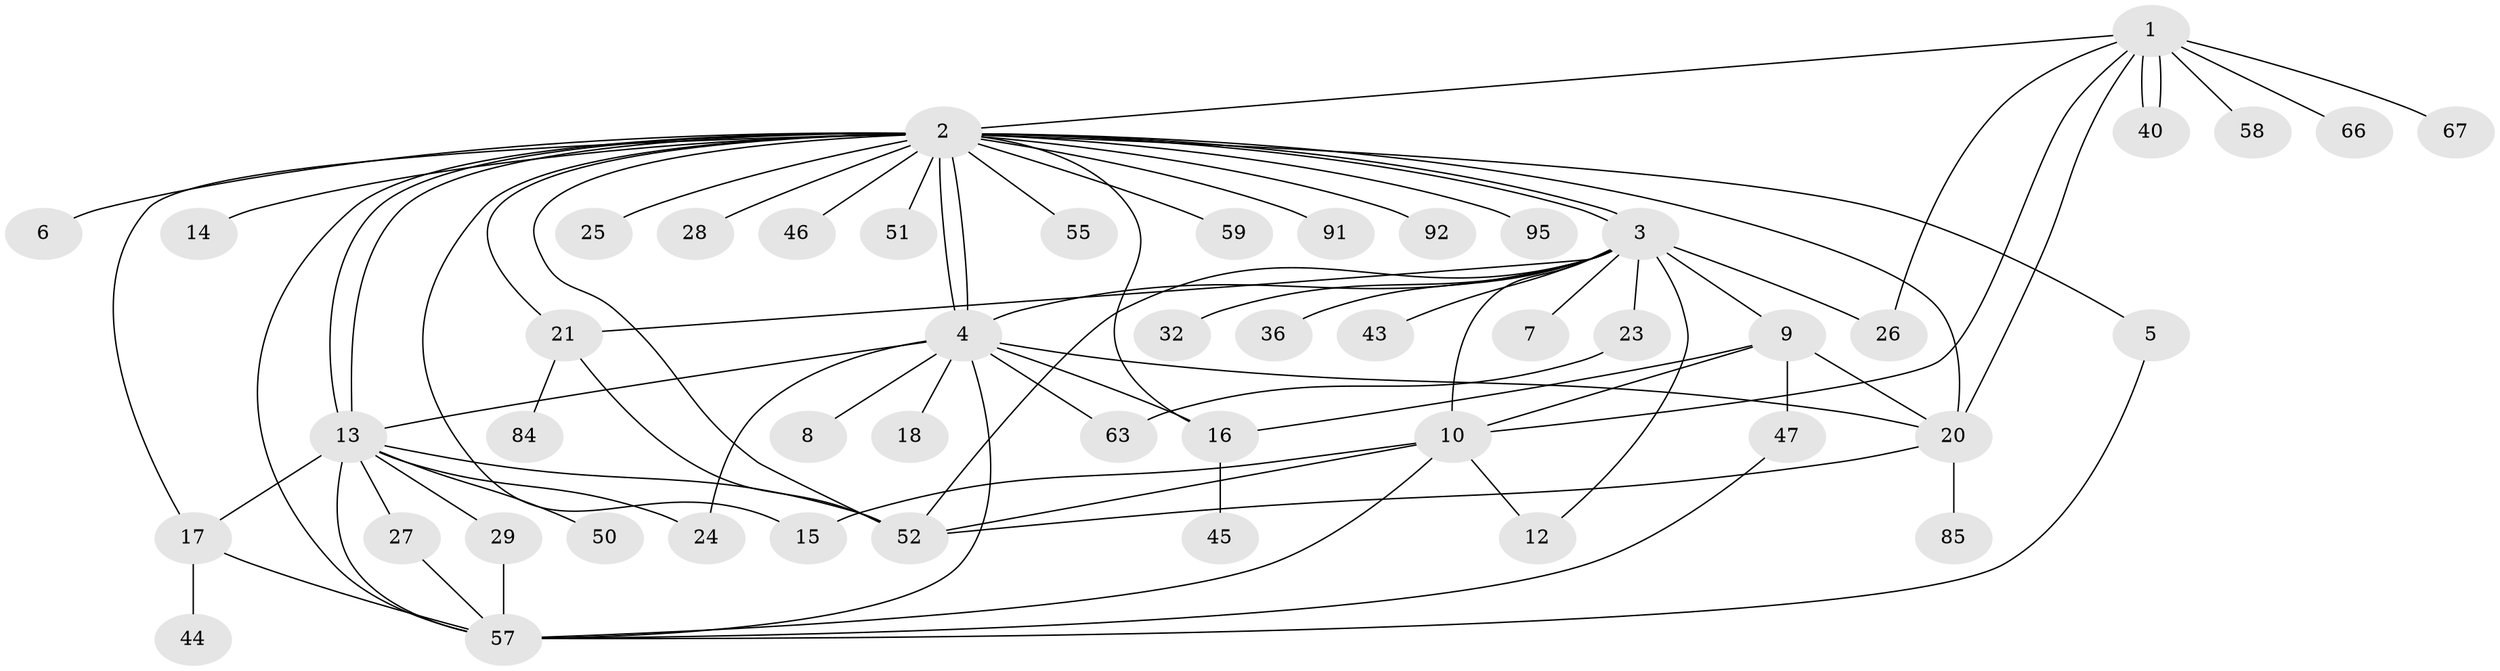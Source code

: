// original degree distribution, {10: 0.01020408163265306, 30: 0.01020408163265306, 11: 0.02040816326530612, 2: 0.19387755102040816, 1: 0.4897959183673469, 5: 0.05102040816326531, 8: 0.02040816326530612, 3: 0.10204081632653061, 6: 0.030612244897959183, 4: 0.05102040816326531, 12: 0.01020408163265306, 7: 0.01020408163265306}
// Generated by graph-tools (version 1.1) at 2025/18/03/04/25 18:18:09]
// undirected, 49 vertices, 81 edges
graph export_dot {
graph [start="1"]
  node [color=gray90,style=filled];
  1 [super="+54"];
  2 [super="+11"];
  3 [super="+35"];
  4 [super="+83+65+33+38+56"];
  5;
  6;
  7;
  8;
  9;
  10 [super="+81+39"];
  12 [super="+48"];
  13 [super="+60+34+22"];
  14;
  15;
  16 [super="+31"];
  17 [super="+19"];
  18;
  20 [super="+49+80+71"];
  21;
  23;
  24 [super="+70"];
  25;
  26 [super="+87"];
  27 [super="+68+30"];
  28;
  29 [super="+41+94+86"];
  32;
  36;
  40;
  43 [super="+77"];
  44;
  45;
  46;
  47 [super="+98+61"];
  50 [super="+72"];
  51;
  52 [super="+53"];
  55;
  57 [super="+64"];
  58;
  59;
  63;
  66;
  67;
  84;
  85 [super="+93"];
  91;
  92;
  95;
  1 -- 2;
  1 -- 10;
  1 -- 26;
  1 -- 40;
  1 -- 40;
  1 -- 58;
  1 -- 66;
  1 -- 67;
  1 -- 20;
  2 -- 3;
  2 -- 3;
  2 -- 4 [weight=2];
  2 -- 4;
  2 -- 5;
  2 -- 6;
  2 -- 13 [weight=3];
  2 -- 13;
  2 -- 14;
  2 -- 15;
  2 -- 16;
  2 -- 17;
  2 -- 20 [weight=2];
  2 -- 21;
  2 -- 28;
  2 -- 46;
  2 -- 51;
  2 -- 55;
  2 -- 57;
  2 -- 59;
  2 -- 91;
  2 -- 92;
  2 -- 95;
  2 -- 52;
  2 -- 25;
  3 -- 7 [weight=2];
  3 -- 9;
  3 -- 10;
  3 -- 12;
  3 -- 23;
  3 -- 32;
  3 -- 36;
  3 -- 52;
  3 -- 4;
  3 -- 21;
  3 -- 26;
  3 -- 43;
  4 -- 8;
  4 -- 18;
  4 -- 20;
  4 -- 63;
  4 -- 16;
  4 -- 24;
  4 -- 57;
  4 -- 13;
  5 -- 57;
  9 -- 20;
  9 -- 47;
  9 -- 16;
  9 -- 10;
  10 -- 15;
  10 -- 57;
  10 -- 52;
  10 -- 12;
  13 -- 27;
  13 -- 17;
  13 -- 50;
  13 -- 52 [weight=2];
  13 -- 24;
  13 -- 57;
  13 -- 29;
  16 -- 45;
  17 -- 44;
  17 -- 57;
  20 -- 52;
  20 -- 85;
  21 -- 84;
  21 -- 52;
  23 -- 63;
  27 -- 57;
  29 -- 57;
  47 -- 57;
}
